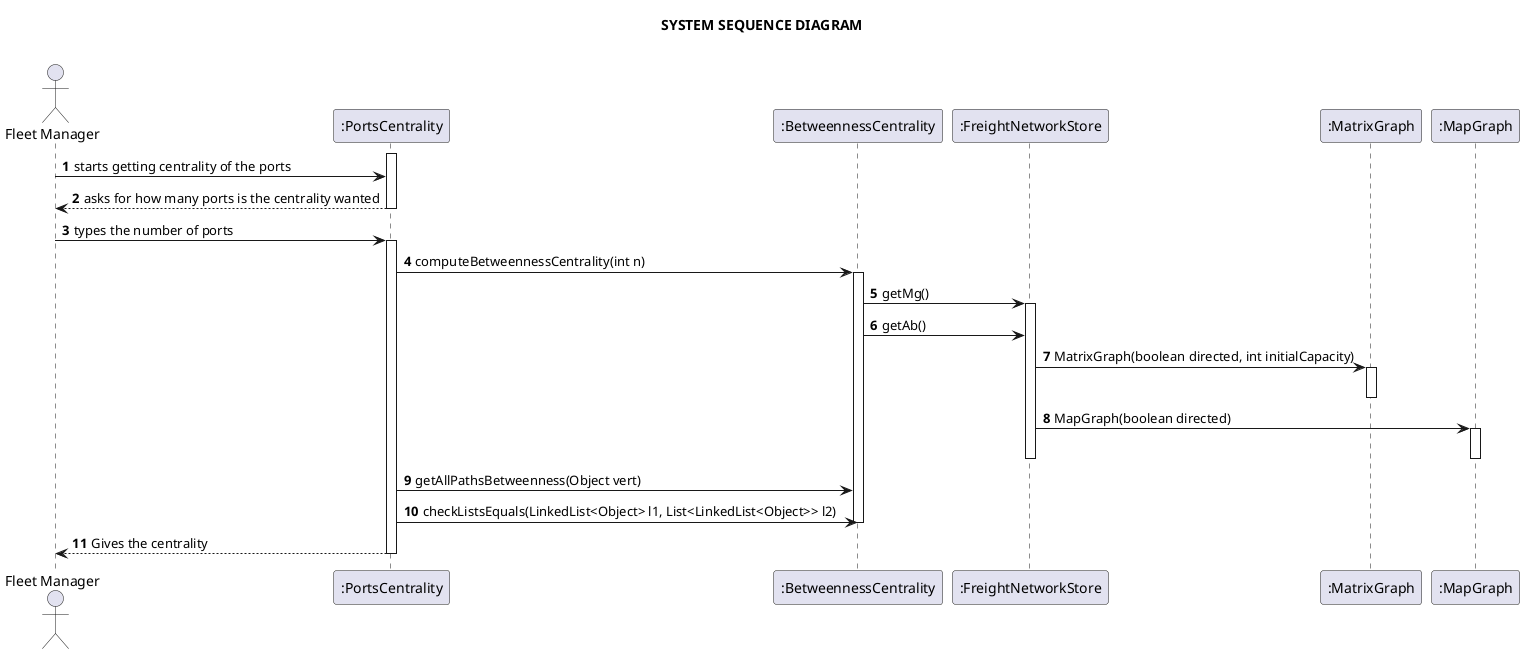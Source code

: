 @startuml
'https://plantuml.com/sequence-diagram

title <b>SYSTEM SEQUENCE DIAGRAM\n
autonumber
'hide footbox
actor "Fleet Manager" as FM

participant ":PortsCentrality" as UI
participant ":BetweennessCentrality" as Centrality
participant ":FreightNetworkStore" as Store
participant ":MatrixGraph" as Matrix
participant ":MapGraph" as Map

activate UI


FM -> UI : starts getting centrality of the ports
UI --> FM : asks for how many ports is the centrality wanted
deactivate UI
FM -> UI : types the number of ports
activate UI
UI->Centrality: computeBetweennessCentrality(int n)
activate Centrality
Centrality->Store: getMg()
activate Store
Centrality->Store: getAb()
Store-> Matrix: MatrixGraph(boolean directed, int initialCapacity)
activate Matrix
deactivate Matrix
Store->Map:  MapGraph(boolean directed)
activate Map
deactivate Map
deactivate Store
UI->Centrality: getAllPathsBetweenness(Object vert)
UI->Centrality: checkListsEquals(LinkedList<Object> l1, List<LinkedList<Object>> l2)
deactivate Centrality
UI --> FM : Gives the centrality
deactivate UI


@enduml
